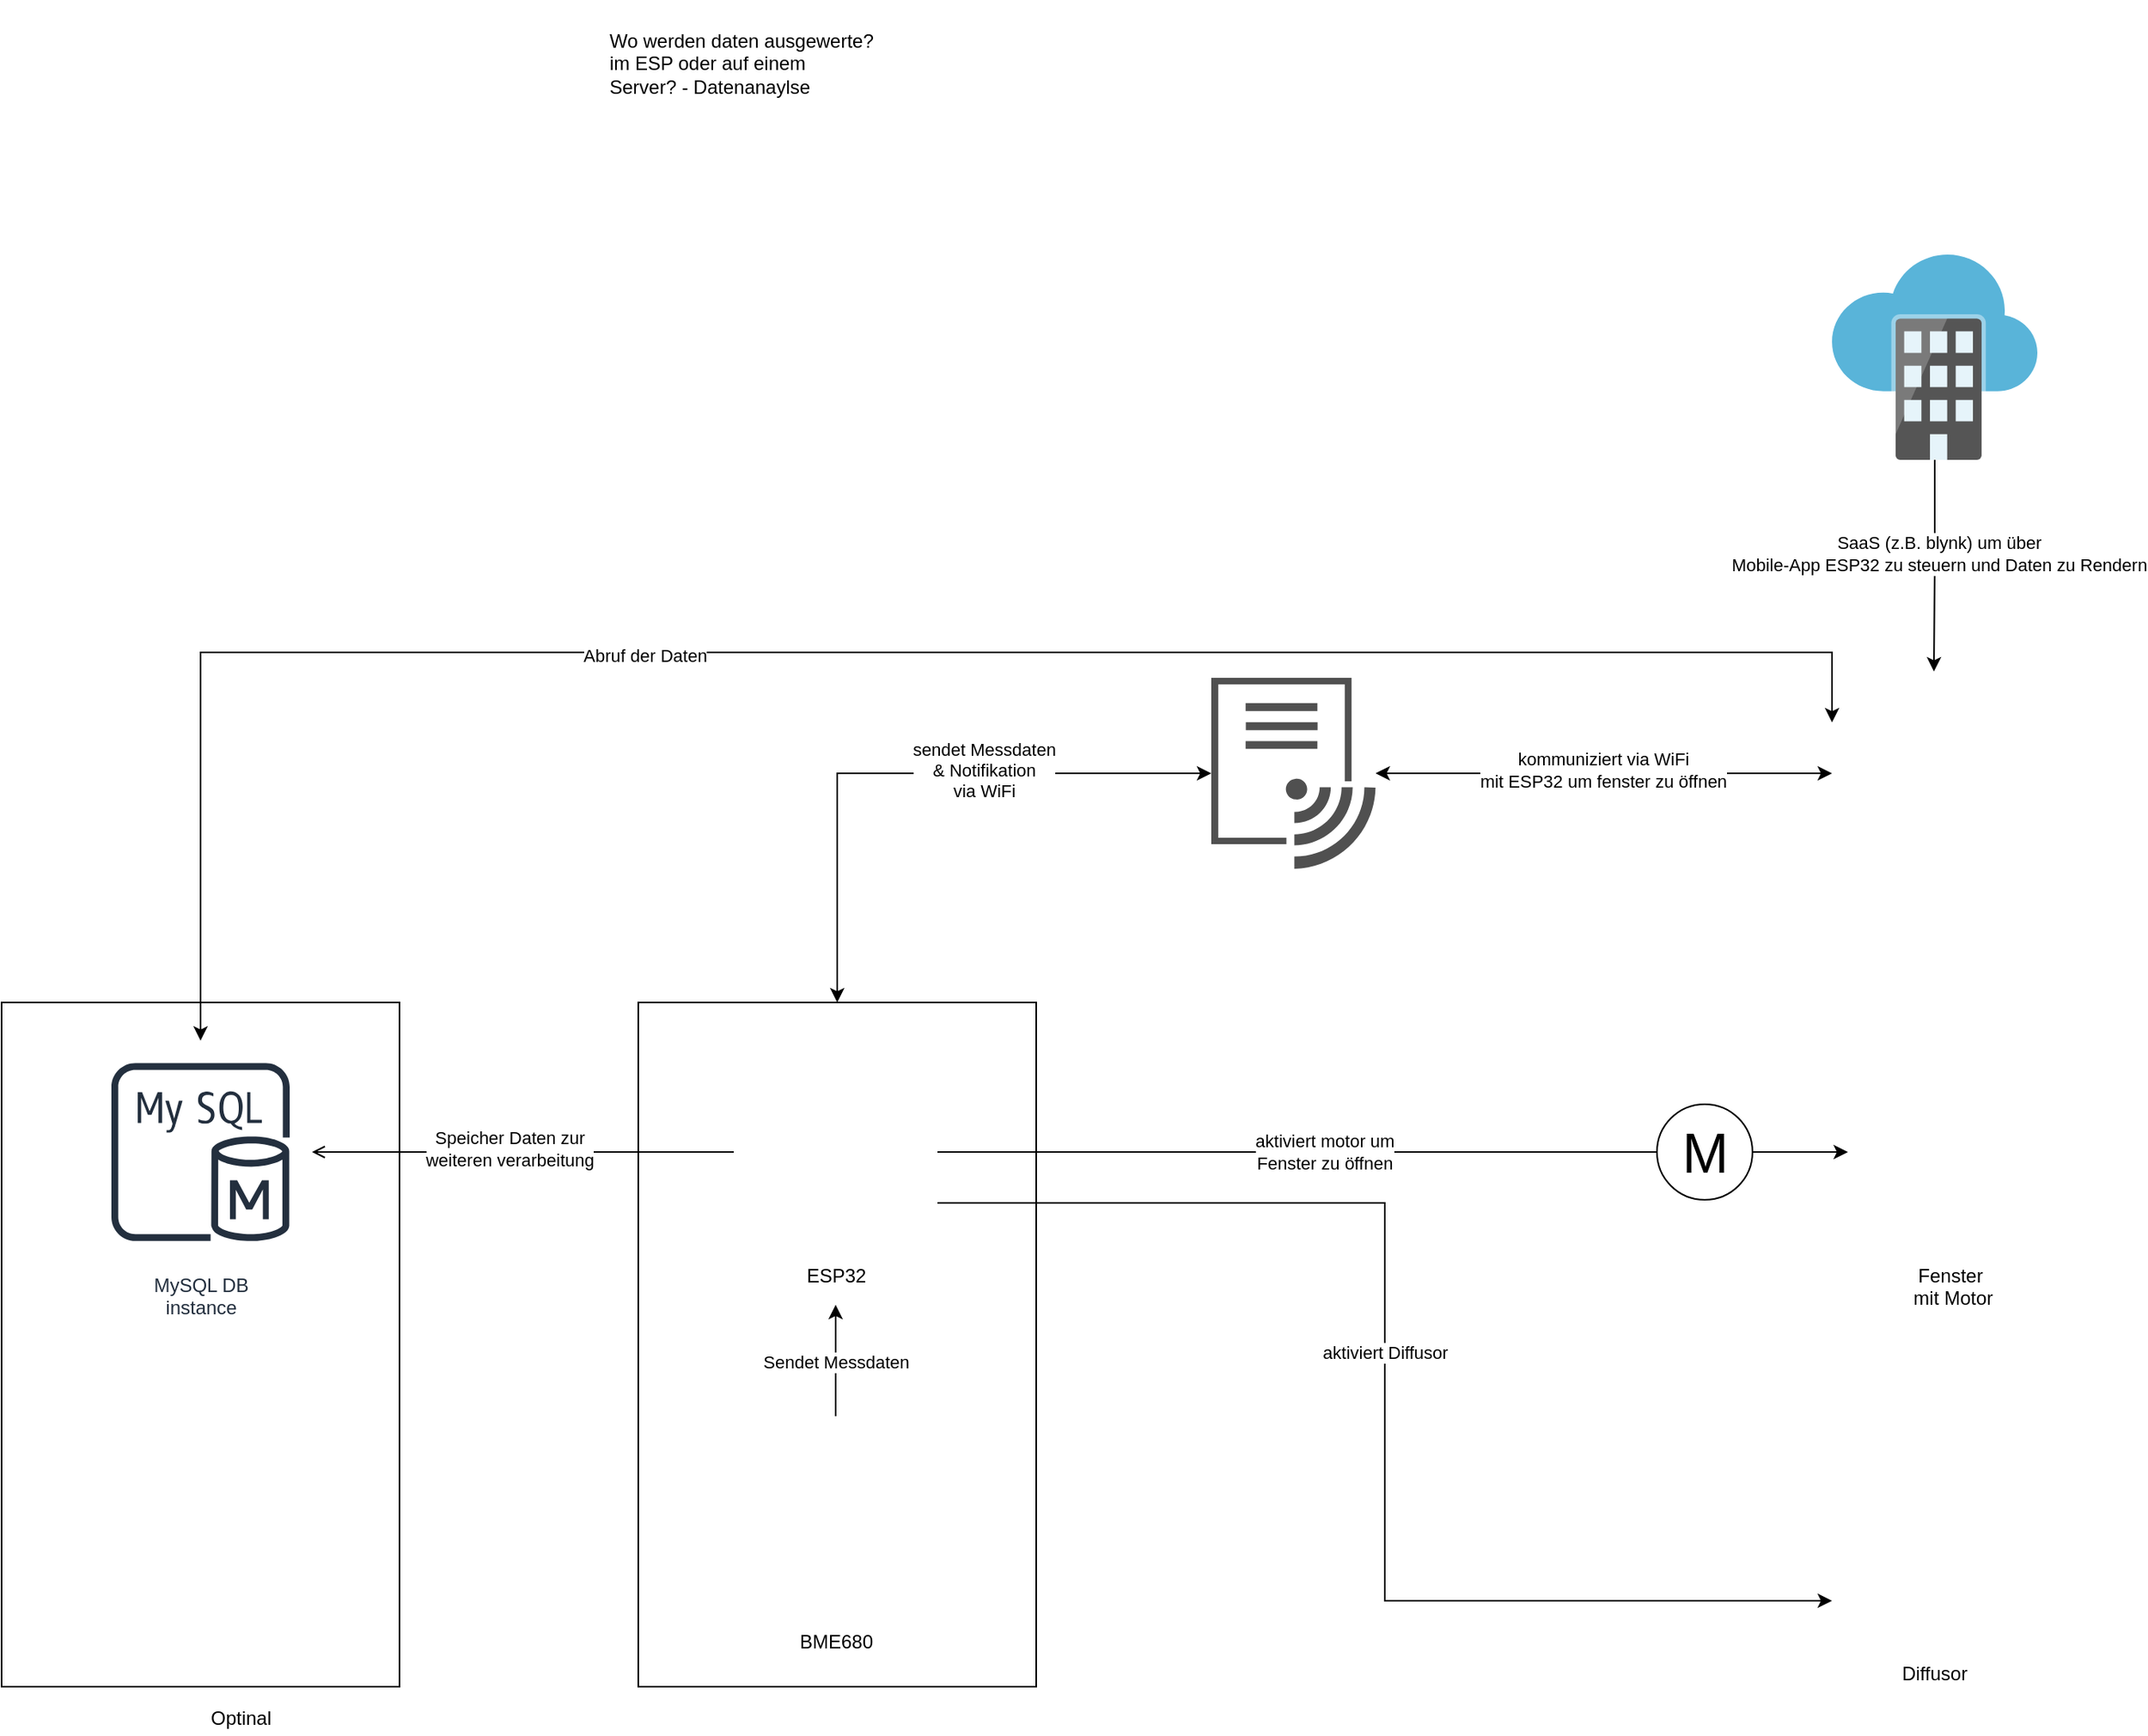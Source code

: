 <mxfile version="14.6.12" type="github" pages="2">
  <diagram name="Architekturdiagramm" id="822b0af5-4adb-64df-f703-e8dfc1f81529">
    <mxGraphModel dx="3137" dy="1961" grid="1" gridSize="10" guides="1" tooltips="1" connect="1" arrows="1" fold="1" page="1" pageScale="1" pageWidth="1100" pageHeight="850" background="#ffffff" math="0" shadow="0">
      <root>
        <mxCell id="0" />
        <mxCell id="1" parent="0" />
        <mxCell id="KKaPVOt-ZBPMSquiPYqL-2" value="" style="rounded=0;whiteSpace=wrap;html=1;rotation=90;" vertex="1" parent="1">
          <mxGeometry x="-430" y="380" width="430" height="250" as="geometry" />
        </mxCell>
        <mxCell id="sFw1YCxArVGwYr5Psf2_-29" value="" style="rounded=0;whiteSpace=wrap;html=1;rotation=90;" parent="1" vertex="1">
          <mxGeometry x="-30" y="380" width="430" height="250" as="geometry" />
        </mxCell>
        <mxCell id="sFw1YCxArVGwYr5Psf2_-7" style="edgeStyle=orthogonalEdgeStyle;rounded=0;orthogonalLoop=1;jettySize=auto;html=1;entryX=0;entryY=0.5;entryDx=0;entryDy=0;startArrow=none;startFill=0;" parent="1" source="sFw1YCxArVGwYr5Psf2_-22" target="VayuEp_gb8o4iQxjAT1D-6" edge="1">
          <mxGeometry relative="1" as="geometry" />
        </mxCell>
        <mxCell id="sFw1YCxArVGwYr5Psf2_-9" style="edgeStyle=orthogonalEdgeStyle;rounded=0;orthogonalLoop=1;jettySize=auto;html=1;exitX=1;exitY=0.75;exitDx=0;exitDy=0;entryX=0;entryY=0.75;entryDx=0;entryDy=0;startArrow=none;startFill=0;" parent="1" source="VayuEp_gb8o4iQxjAT1D-1" target="VayuEp_gb8o4iQxjAT1D-5" edge="1">
          <mxGeometry relative="1" as="geometry" />
        </mxCell>
        <mxCell id="sFw1YCxArVGwYr5Psf2_-10" value="aktiviert Diffusor" style="edgeLabel;html=1;align=center;verticalAlign=middle;resizable=0;points=[];" parent="sFw1YCxArVGwYr5Psf2_-9" vertex="1" connectable="0">
          <mxGeometry x="-0.078" relative="1" as="geometry">
            <mxPoint as="offset" />
          </mxGeometry>
        </mxCell>
        <mxCell id="VayuEp_gb8o4iQxjAT1D-1" value="&lt;div&gt;ESP32&lt;/div&gt;" style="shape=image;html=1;verticalAlign=top;verticalLabelPosition=bottom;labelBackgroundColor=#ffffff;imageAspect=0;aspect=fixed;image=https://cdn1.iconfinder.com/data/icons/computer-hardware-glyphs-vol-2/52/microchip__chip__cpu__computer__proceesor__pc__hardware-128.png" parent="1" vertex="1">
          <mxGeometry x="120" y="320" width="128" height="128" as="geometry" />
        </mxCell>
        <mxCell id="sFw1YCxArVGwYr5Psf2_-2" style="edgeStyle=orthogonalEdgeStyle;rounded=0;orthogonalLoop=1;jettySize=auto;html=1;startArrow=none;startFill=0;exitX=0.5;exitY=0;exitDx=0;exitDy=0;endArrow=classic;endFill=1;" parent="1" source="VayuEp_gb8o4iQxjAT1D-4" edge="1">
          <mxGeometry relative="1" as="geometry">
            <mxPoint x="184" y="540" as="sourcePoint" />
            <mxPoint x="184" y="480" as="targetPoint" />
          </mxGeometry>
        </mxCell>
        <mxCell id="sFw1YCxArVGwYr5Psf2_-30" value="Sendet Messdaten" style="edgeLabel;html=1;align=center;verticalAlign=middle;resizable=0;points=[];" parent="sFw1YCxArVGwYr5Psf2_-2" vertex="1" connectable="0">
          <mxGeometry x="-0.04" relative="1" as="geometry">
            <mxPoint as="offset" />
          </mxGeometry>
        </mxCell>
        <mxCell id="VayuEp_gb8o4iQxjAT1D-4" value="BME680" style="shape=image;html=1;verticalAlign=top;verticalLabelPosition=bottom;labelBackgroundColor=#ffffff;imageAspect=0;aspect=fixed;image=https://cdn2.iconfinder.com/data/icons/innovation-technology-1/512/tech_0007-128.png" parent="1" vertex="1">
          <mxGeometry x="120" y="550" width="128" height="128" as="geometry" />
        </mxCell>
        <mxCell id="VayuEp_gb8o4iQxjAT1D-5" value="Diffusor" style="shape=image;html=1;verticalAlign=top;verticalLabelPosition=bottom;labelBackgroundColor=#ffffff;imageAspect=0;aspect=fixed;image=https://cdn3.iconfinder.com/data/icons/glypho-free/64/drawer-front-upload-output-arrow-up-128.png;fontStyle=0" parent="1" vertex="1">
          <mxGeometry x="810" y="570" width="128" height="128" as="geometry" />
        </mxCell>
        <mxCell id="VayuEp_gb8o4iQxjAT1D-6" value="&lt;div&gt;Fenster&lt;/div&gt;&amp;nbsp;mit Motor" style="shape=image;html=1;verticalAlign=top;verticalLabelPosition=bottom;labelBackgroundColor=#ffffff;imageAspect=0;aspect=fixed;image=https://cdn4.iconfinder.com/data/icons/stop-virus-outline-iconset/128/ic_wind-128.png" parent="1" vertex="1">
          <mxGeometry x="820" y="320" width="128" height="128" as="geometry" />
        </mxCell>
        <mxCell id="sFw1YCxArVGwYr5Psf2_-4" value="Wo werden daten ausgewerte?&lt;br&gt;im ESP oder auf einem Server? - Datenanaylse&lt;br&gt; " style="text;html=1;strokeColor=none;fillColor=none;align=left;verticalAlign=middle;whiteSpace=wrap;rounded=0;" parent="1" vertex="1">
          <mxGeometry x="40" y="-340" width="170" height="80" as="geometry" />
        </mxCell>
        <mxCell id="sFw1YCxArVGwYr5Psf2_-35" style="edgeStyle=orthogonalEdgeStyle;rounded=0;orthogonalLoop=1;jettySize=auto;html=1;startArrow=classic;startFill=1;endArrow=classic;endFill=1;" parent="1" source="sFw1YCxArVGwYr5Psf2_-16" target="sFw1YCxArVGwYr5Psf2_-31" edge="1">
          <mxGeometry relative="1" as="geometry" />
        </mxCell>
        <mxCell id="sFw1YCxArVGwYr5Psf2_-41" value="kommuniziert via WiFi&lt;br&gt;mit ESP32 um fenster zu öffnen" style="edgeLabel;html=1;align=center;verticalAlign=middle;resizable=0;points=[];" parent="sFw1YCxArVGwYr5Psf2_-35" vertex="1" connectable="0">
          <mxGeometry x="0.005" y="-2" relative="1" as="geometry">
            <mxPoint as="offset" />
          </mxGeometry>
        </mxCell>
        <mxCell id="sFw1YCxArVGwYr5Psf2_-16" value="" style="shape=image;html=1;verticalAlign=top;verticalLabelPosition=bottom;labelBackgroundColor=#ffffff;imageAspect=0;aspect=fixed;image=https://cdn0.iconfinder.com/data/icons/essentials-9/128/__Phone-128.png" parent="1" vertex="1">
          <mxGeometry x="810" y="82" width="128" height="128" as="geometry" />
        </mxCell>
        <mxCell id="sFw1YCxArVGwYr5Psf2_-36" style="edgeStyle=orthogonalEdgeStyle;rounded=0;orthogonalLoop=1;jettySize=auto;html=1;entryX=0;entryY=0.5;entryDx=0;entryDy=0;startArrow=classic;startFill=1;endArrow=classic;endFill=1;" parent="1" source="sFw1YCxArVGwYr5Psf2_-31" target="sFw1YCxArVGwYr5Psf2_-29" edge="1">
          <mxGeometry relative="1" as="geometry" />
        </mxCell>
        <mxCell id="sFw1YCxArVGwYr5Psf2_-40" value="sendet Messdaten &lt;br&gt;&amp;amp; Notifikation&lt;br&gt;&lt;div&gt;via WiFi&lt;/div&gt;" style="edgeLabel;html=1;align=center;verticalAlign=middle;resizable=0;points=[];" parent="sFw1YCxArVGwYr5Psf2_-36" vertex="1" connectable="0">
          <mxGeometry x="-0.245" y="-2" relative="1" as="geometry">
            <mxPoint as="offset" />
          </mxGeometry>
        </mxCell>
        <mxCell id="sFw1YCxArVGwYr5Psf2_-31" value="" style="pointerEvents=1;shadow=0;dashed=0;html=1;strokeColor=none;labelPosition=center;verticalLabelPosition=bottom;verticalAlign=top;align=center;fillColor=#505050;shape=mxgraph.mscae.intune.intune_wifi_profiles" parent="1" vertex="1">
          <mxGeometry x="420" y="86" width="103.2" height="120" as="geometry" />
        </mxCell>
        <mxCell id="sFw1YCxArVGwYr5Psf2_-22" value="M" style="verticalLabelPosition=middle;shadow=0;dashed=0;align=center;html=1;verticalAlign=middle;strokeWidth=1;shape=ellipse;aspect=fixed;fontSize=35;" parent="1" vertex="1">
          <mxGeometry x="700" y="354" width="60" height="60" as="geometry" />
        </mxCell>
        <mxCell id="sFw1YCxArVGwYr5Psf2_-42" value="" style="edgeStyle=orthogonalEdgeStyle;rounded=0;orthogonalLoop=1;jettySize=auto;html=1;entryX=0;entryY=0.5;entryDx=0;entryDy=0;startArrow=none;startFill=0;endArrow=none;" parent="1" source="VayuEp_gb8o4iQxjAT1D-1" target="sFw1YCxArVGwYr5Psf2_-22" edge="1">
          <mxGeometry relative="1" as="geometry">
            <mxPoint x="248" y="384" as="sourcePoint" />
            <mxPoint x="810" y="384" as="targetPoint" />
          </mxGeometry>
        </mxCell>
        <mxCell id="sFw1YCxArVGwYr5Psf2_-43" value="aktiviert motor um&lt;br&gt; Fenster zu öffnen" style="edgeLabel;html=1;align=center;verticalAlign=middle;resizable=0;points=[];" parent="sFw1YCxArVGwYr5Psf2_-42" vertex="1" connectable="0">
          <mxGeometry x="-0.038" y="-2" relative="1" as="geometry">
            <mxPoint x="25" y="-2" as="offset" />
          </mxGeometry>
        </mxCell>
        <mxCell id="KKaPVOt-ZBPMSquiPYqL-8" style="edgeStyle=orthogonalEdgeStyle;rounded=0;orthogonalLoop=1;jettySize=auto;html=1;endArrow=none;endFill=0;startArrow=open;startFill=0;" edge="1" parent="1" source="KKaPVOt-ZBPMSquiPYqL-1" target="VayuEp_gb8o4iQxjAT1D-1">
          <mxGeometry relative="1" as="geometry" />
        </mxCell>
        <mxCell id="KKaPVOt-ZBPMSquiPYqL-9" value="Speicher Daten zur &lt;br&gt;weiteren verarbeitung" style="edgeLabel;html=1;align=center;verticalAlign=middle;resizable=0;points=[];" vertex="1" connectable="0" parent="KKaPVOt-ZBPMSquiPYqL-8">
          <mxGeometry x="-0.064" y="2" relative="1" as="geometry">
            <mxPoint as="offset" />
          </mxGeometry>
        </mxCell>
        <mxCell id="KKaPVOt-ZBPMSquiPYqL-1" value="MySQL DB &#xa;instance" style="outlineConnect=0;fontColor=#232F3E;gradientColor=none;strokeColor=#232F3E;fillColor=#ffffff;dashed=0;verticalLabelPosition=bottom;verticalAlign=top;align=center;html=1;fontSize=12;fontStyle=0;aspect=fixed;shape=mxgraph.aws4.resourceIcon;resIcon=mxgraph.aws4.mysql_db_instance;" vertex="1" parent="1">
          <mxGeometry x="-285" y="314" width="140" height="140" as="geometry" />
        </mxCell>
        <mxCell id="KKaPVOt-ZBPMSquiPYqL-3" value="Optinal" style="text;html=1;align=center;verticalAlign=middle;resizable=0;points=[];autosize=1;strokeColor=none;" vertex="1" parent="1">
          <mxGeometry x="-215" y="730" width="50" height="20" as="geometry" />
        </mxCell>
        <mxCell id="KKaPVOt-ZBPMSquiPYqL-6" style="edgeStyle=orthogonalEdgeStyle;rounded=0;orthogonalLoop=1;jettySize=auto;html=1;entryX=0.5;entryY=0;entryDx=0;entryDy=0;" edge="1" parent="1" source="KKaPVOt-ZBPMSquiPYqL-4" target="sFw1YCxArVGwYr5Psf2_-16">
          <mxGeometry relative="1" as="geometry" />
        </mxCell>
        <mxCell id="KKaPVOt-ZBPMSquiPYqL-7" value="SaaS (z.B. blynk) um über &lt;br&gt;Mobile-App ESP32 zu steuern und Daten zu Rendern" style="edgeLabel;html=1;align=center;verticalAlign=middle;resizable=0;points=[];" vertex="1" connectable="0" parent="KKaPVOt-ZBPMSquiPYqL-6">
          <mxGeometry x="-0.116" y="2" relative="1" as="geometry">
            <mxPoint as="offset" />
          </mxGeometry>
        </mxCell>
        <mxCell id="KKaPVOt-ZBPMSquiPYqL-4" value="" style="aspect=fixed;html=1;points=[];align=center;image;fontSize=12;image=img/lib/mscae/Software_as_a_Service.svg;" vertex="1" parent="1">
          <mxGeometry x="810" y="-180" width="129" height="129" as="geometry" />
        </mxCell>
        <mxCell id="KKaPVOt-ZBPMSquiPYqL-10" style="edgeStyle=orthogonalEdgeStyle;rounded=0;orthogonalLoop=1;jettySize=auto;html=1;exitX=0;exitY=0.25;exitDx=0;exitDy=0;startArrow=classic;startFill=1;endArrow=classic;endFill=1;" edge="1" parent="1" source="sFw1YCxArVGwYr5Psf2_-16" target="KKaPVOt-ZBPMSquiPYqL-1">
          <mxGeometry relative="1" as="geometry">
            <Array as="points">
              <mxPoint x="810" y="70" />
              <mxPoint x="-215" y="70" />
            </Array>
          </mxGeometry>
        </mxCell>
        <mxCell id="KKaPVOt-ZBPMSquiPYqL-11" value="Abruf der Daten" style="edgeLabel;html=1;align=center;verticalAlign=middle;resizable=0;points=[];" vertex="1" connectable="0" parent="KKaPVOt-ZBPMSquiPYqL-10">
          <mxGeometry x="0.203" y="2" relative="1" as="geometry">
            <mxPoint as="offset" />
          </mxGeometry>
        </mxCell>
      </root>
    </mxGraphModel>
  </diagram>
  <diagram id="bwPkYq8E7ANFqFx1OJKg" name="Aktivitätsdiagramm">
    <mxGraphModel dx="1426" dy="778" grid="1" gridSize="10" guides="1" tooltips="1" connect="1" arrows="1" fold="1" page="1" pageScale="1" pageWidth="827" pageHeight="1169" math="0" shadow="0">
      <root>
        <mxCell id="MwLlSuZRGqhdZxkgWoQN-0" />
        <mxCell id="MwLlSuZRGqhdZxkgWoQN-1" parent="MwLlSuZRGqhdZxkgWoQN-0" />
      </root>
    </mxGraphModel>
  </diagram>
</mxfile>

